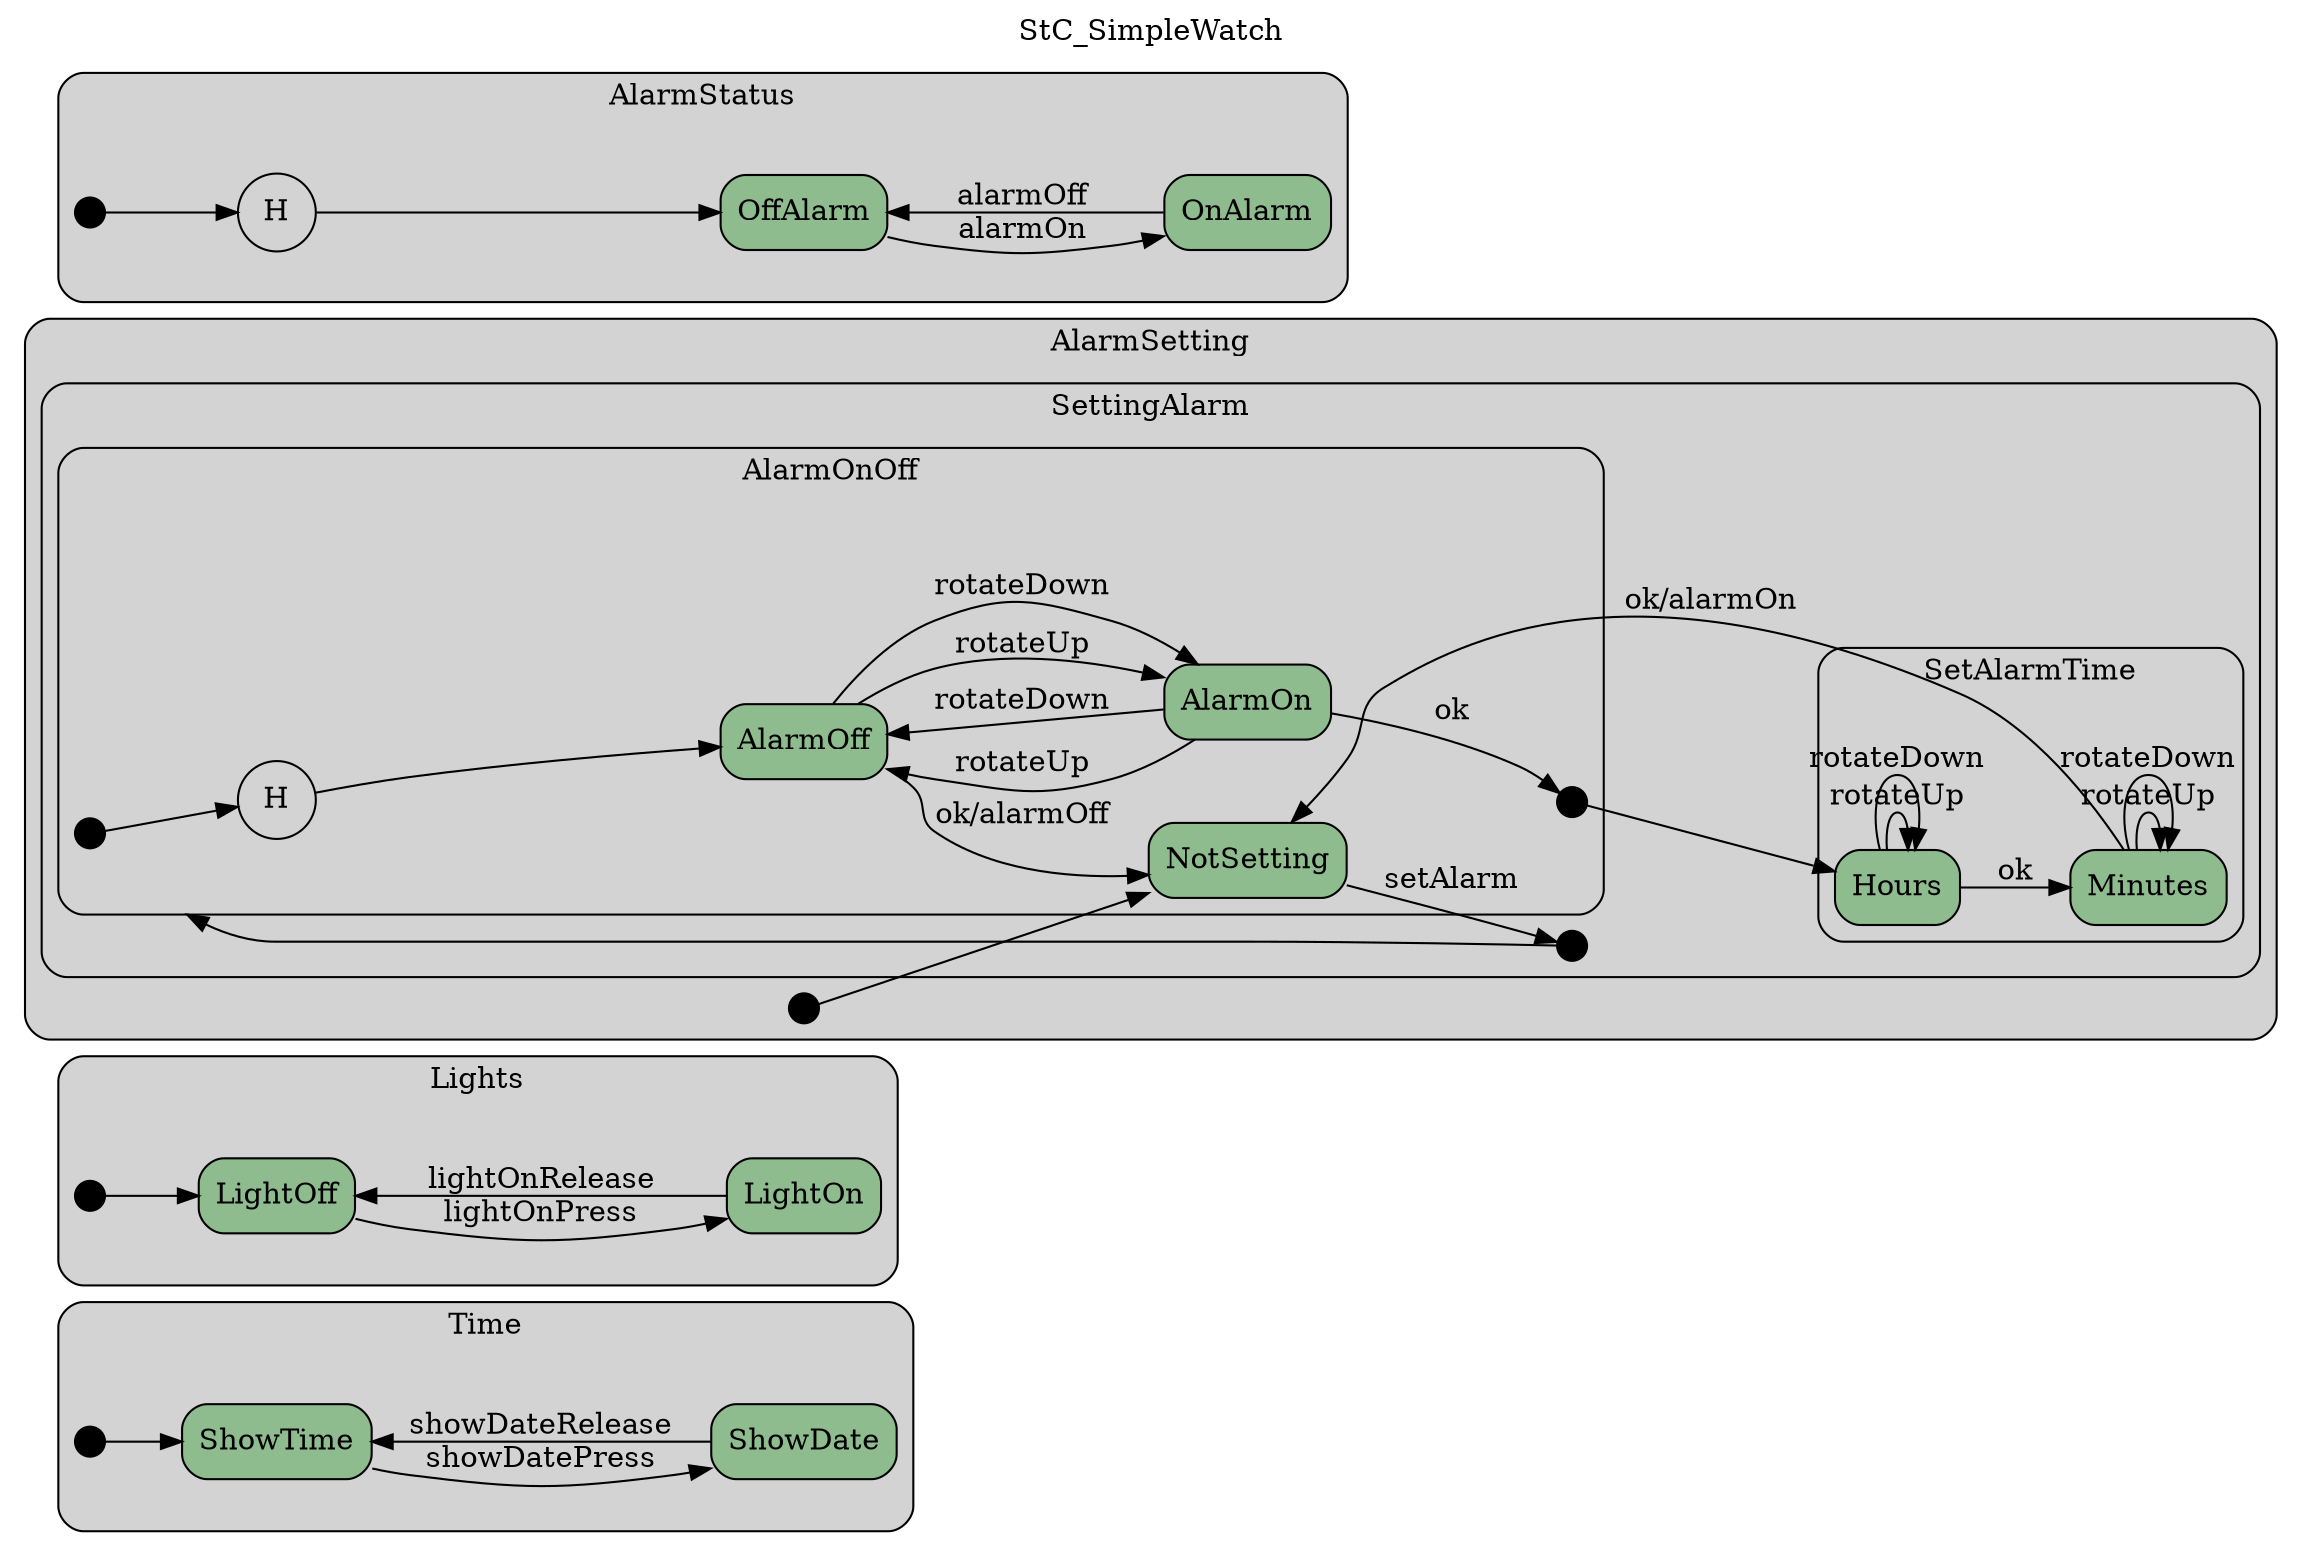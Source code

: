 digraph {
compound=true;
rankdir=LR;
label="StC_SimpleWatch";
labelloc=t;
subgraph cluster_Time {
style="filled,rounded";
label ="Time";
fillcolor = lightgray;
initTime_St [shape = point,fillcolor=black,height=.2,width=.2,label=""];

ShowTime [shape=box,fillcolor=darkseagreen,style="filled,rounded",label=ShowTime];
ShowDate [shape=box,fillcolor=darkseagreen,style="filled,rounded",label=ShowDate];

initTime_St->ShowTime[label="",  ];
ShowTime->ShowDate[label="showDatePress",  ];
ShowDate->ShowTime[label="showDateRelease",  ];
}
subgraph cluster_Lights {
style="filled,rounded";
label ="Lights";
fillcolor = lightgray;
initLights_St [shape = point,fillcolor=black,height=.2,width=.2,label=""];

LightOff [shape=box,fillcolor=darkseagreen,style="filled,rounded",label=LightOff];
LightOn [shape=box,fillcolor=darkseagreen,style="filled,rounded",label=LightOn];

initLights_St->LightOff[label="",  ];
LightOff->LightOn[label="lightOnPress",  ];
LightOn->LightOff[label="lightOnRelease",  ];
}
subgraph cluster_AlarmSetting {
style="filled,rounded";
label ="AlarmSetting";
fillcolor = lightgray;
initAlarmSetting_St [shape = point,fillcolor=black,height=.2,width=.2,label=""];

NotSetting [shape=box,fillcolor=darkseagreen,style="filled,rounded",label=NotSetting];
subgraph cluster_SettingAlarm {
style="filled,rounded";
label ="SettingAlarm";
fillcolor = lightgray;
initSettingAlarm_St [shape = point,fillcolor=black,height=.2,width=.2,label=""];

subgraph cluster_AlarmOnOff {
style="filled,rounded";
label ="AlarmOnOff";
fillcolor = lightgray;
initAlarmOnOff_St [shape = point,fillcolor=black,height=.2,width=.2,label=""];

HistorySt1_St [shape = circle,fillcolor=black,label="H"];

AlarmOff [shape=box,fillcolor=darkseagreen,style="filled,rounded",label=AlarmOff];
AlarmOn [shape=box,fillcolor=darkseagreen,style="filled,rounded",label=AlarmOn];

initAlarmOnOff_St->HistorySt1_St[label="",  ];
HistorySt1_St->AlarmOff[label="",  ];
AlarmOff->AlarmOn[label="rotateUp",  ];
AlarmOff->AlarmOn[label="rotateDown",  ];
AlarmOn->AlarmOff[label="rotateUp",  ];
AlarmOn->AlarmOff[label="rotateDown",  ];
AlarmOn->initSetAlarmTime_St[label="ok",  lhead=cluster_SetAlarmTime];
AlarmOff->NotSetting[label="ok/alarmOff",  ];
}

subgraph cluster_SetAlarmTime {
style="filled,rounded";
label ="SetAlarmTime";
fillcolor = lightgray;
initSetAlarmTime_St [shape = point,fillcolor=black,height=.2,width=.2,label=""];

Hours [shape=box,fillcolor=darkseagreen,style="filled,rounded",label=Hours];
Minutes [shape=box,fillcolor=darkseagreen,style="filled,rounded",label=Minutes];

initSetAlarmTime_St->Hours[label="",  ];
Hours->Hours[label="rotateUp",  ];
Hours->Hours[label="rotateDown",  ];
Hours->Minutes[label="ok",  ];
Minutes->Minutes[label="rotateUp",  ];
Minutes->Minutes[label="rotateDown",  ];
Minutes->NotSetting[label="ok/alarmOn",  ];
}


initSettingAlarm_St->initAlarmOnOff_St[label="",  lhead=cluster_AlarmOnOff];
}


initAlarmSetting_St->NotSetting[label="",  ];
NotSetting->initSettingAlarm_St[label="setAlarm",  lhead=cluster_SettingAlarm];
}
subgraph cluster_AlarmStatus {
style="filled,rounded";
label ="AlarmStatus";
fillcolor = lightgray;
initAlarmStatus_St [shape = point,fillcolor=black,height=.2,width=.2,label=""];

historyAlarmStatus_St [shape = circle,fillcolor=black,label="H"];

OffAlarm [shape=box,fillcolor=darkseagreen,style="filled,rounded",label=OffAlarm];
OnAlarm [shape=box,fillcolor=darkseagreen,style="filled,rounded",label=OnAlarm];

initAlarmStatus_St->historyAlarmStatus_St[label="",  ];
historyAlarmStatus_St->OffAlarm[label="",  ];
OffAlarm->OnAlarm[label="alarmOn",  ];
OnAlarm->OffAlarm[label="alarmOff",  ];
}
}
